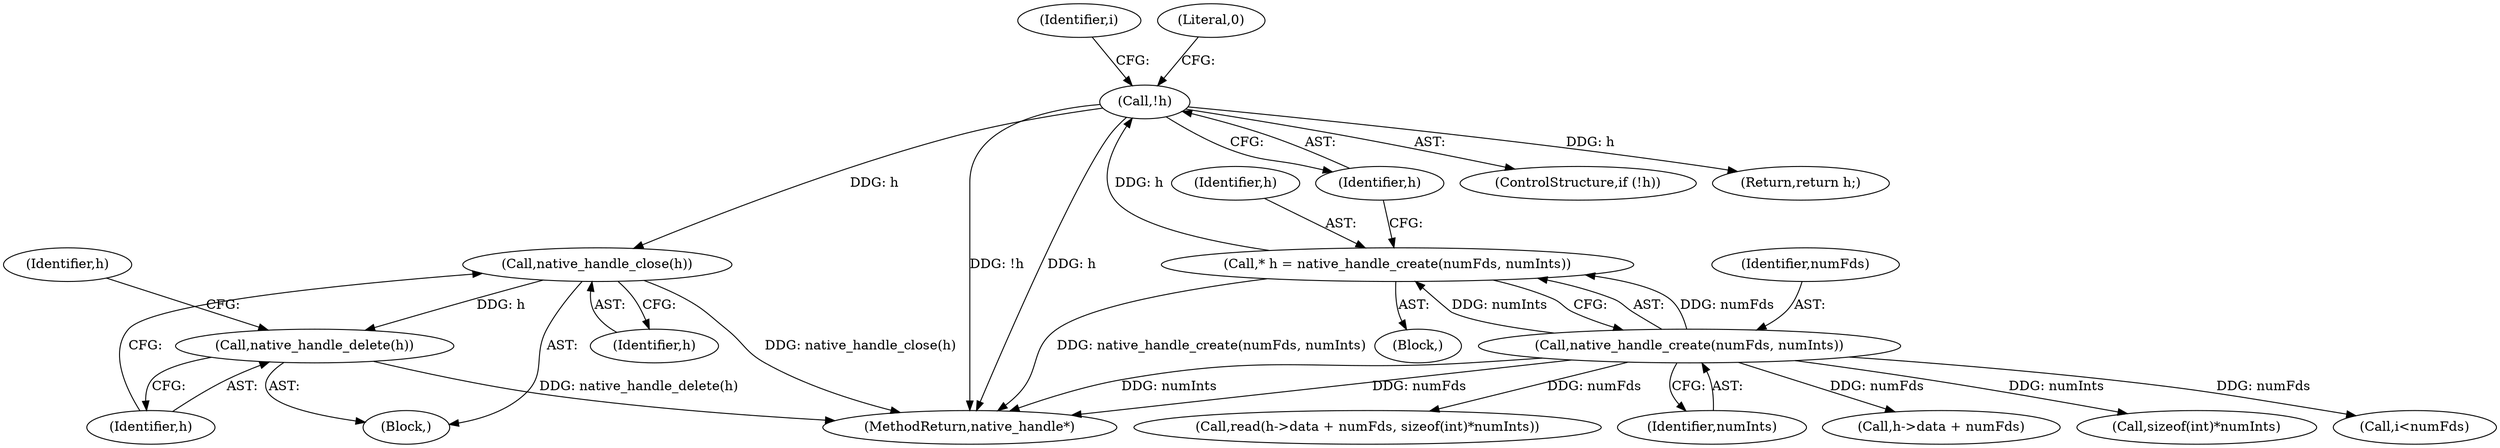 digraph "0_Android_7dcd0ec9c91688cfa3f679804ba6e132f9811254@API" {
"1000190" [label="(Call,native_handle_close(h))"];
"1000134" [label="(Call,!h)"];
"1000128" [label="(Call,* h = native_handle_create(numFds, numInts))"];
"1000130" [label="(Call,native_handle_create(numFds, numInts))"];
"1000192" [label="(Call,native_handle_delete(h))"];
"1000193" [label="(Identifier,h)"];
"1000199" [label="(MethodReturn,native_handle*)"];
"1000142" [label="(Identifier,i)"];
"1000130" [label="(Call,native_handle_create(numFds, numInts))"];
"1000129" [label="(Identifier,h)"];
"1000175" [label="(Call,read(h->data + numFds, sizeof(int)*numInts))"];
"1000132" [label="(Identifier,numInts)"];
"1000134" [label="(Call,!h)"];
"1000189" [label="(Block,)"];
"1000176" [label="(Call,h->data + numFds)"];
"1000135" [label="(Identifier,h)"];
"1000181" [label="(Call,sizeof(int)*numInts)"];
"1000128" [label="(Call,* h = native_handle_create(numFds, numInts))"];
"1000133" [label="(ControlStructure,if (!h))"];
"1000192" [label="(Call,native_handle_delete(h))"];
"1000191" [label="(Identifier,h)"];
"1000190" [label="(Call,native_handle_close(h))"];
"1000138" [label="(Literal,0)"];
"1000131" [label="(Identifier,numFds)"];
"1000197" [label="(Return,return h;)"];
"1000101" [label="(Block,)"];
"1000195" [label="(Identifier,h)"];
"1000148" [label="(Call,i<numFds)"];
"1000190" -> "1000189"  [label="AST: "];
"1000190" -> "1000191"  [label="CFG: "];
"1000191" -> "1000190"  [label="AST: "];
"1000193" -> "1000190"  [label="CFG: "];
"1000190" -> "1000199"  [label="DDG: native_handle_close(h)"];
"1000134" -> "1000190"  [label="DDG: h"];
"1000190" -> "1000192"  [label="DDG: h"];
"1000134" -> "1000133"  [label="AST: "];
"1000134" -> "1000135"  [label="CFG: "];
"1000135" -> "1000134"  [label="AST: "];
"1000138" -> "1000134"  [label="CFG: "];
"1000142" -> "1000134"  [label="CFG: "];
"1000134" -> "1000199"  [label="DDG: !h"];
"1000134" -> "1000199"  [label="DDG: h"];
"1000128" -> "1000134"  [label="DDG: h"];
"1000134" -> "1000197"  [label="DDG: h"];
"1000128" -> "1000101"  [label="AST: "];
"1000128" -> "1000130"  [label="CFG: "];
"1000129" -> "1000128"  [label="AST: "];
"1000130" -> "1000128"  [label="AST: "];
"1000135" -> "1000128"  [label="CFG: "];
"1000128" -> "1000199"  [label="DDG: native_handle_create(numFds, numInts)"];
"1000130" -> "1000128"  [label="DDG: numFds"];
"1000130" -> "1000128"  [label="DDG: numInts"];
"1000130" -> "1000132"  [label="CFG: "];
"1000131" -> "1000130"  [label="AST: "];
"1000132" -> "1000130"  [label="AST: "];
"1000130" -> "1000199"  [label="DDG: numInts"];
"1000130" -> "1000199"  [label="DDG: numFds"];
"1000130" -> "1000148"  [label="DDG: numFds"];
"1000130" -> "1000175"  [label="DDG: numFds"];
"1000130" -> "1000176"  [label="DDG: numFds"];
"1000130" -> "1000181"  [label="DDG: numInts"];
"1000192" -> "1000189"  [label="AST: "];
"1000192" -> "1000193"  [label="CFG: "];
"1000193" -> "1000192"  [label="AST: "];
"1000195" -> "1000192"  [label="CFG: "];
"1000192" -> "1000199"  [label="DDG: native_handle_delete(h)"];
}

